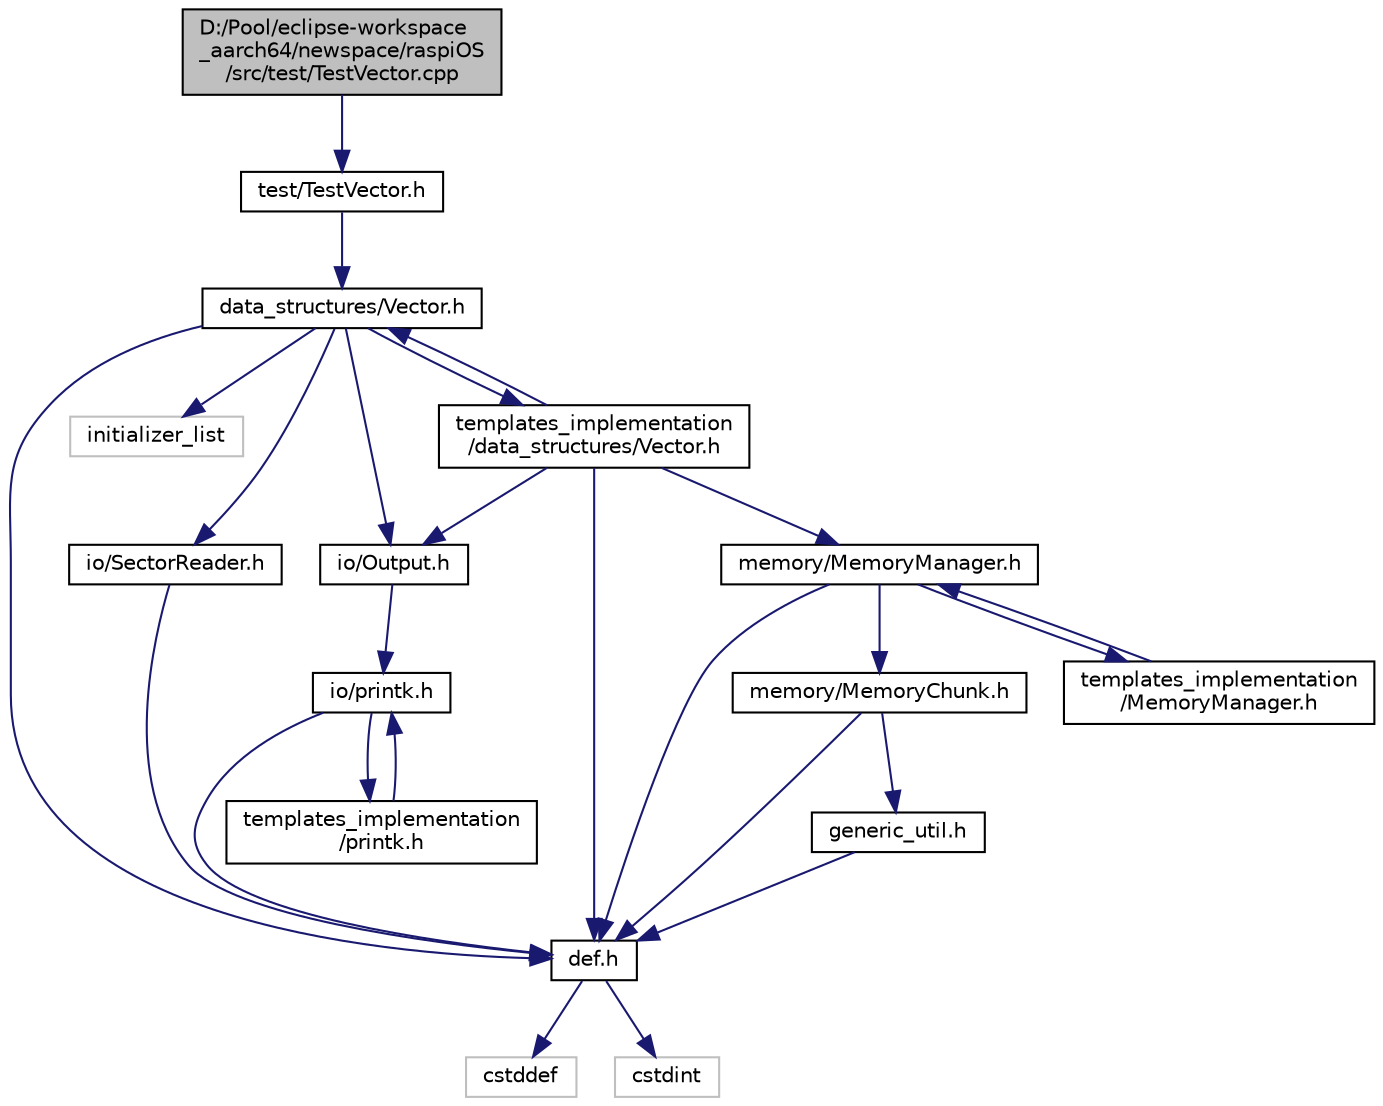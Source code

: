 digraph "D:/Pool/eclipse-workspace_aarch64/newspace/raspiOS/src/test/TestVector.cpp"
{
  edge [fontname="Helvetica",fontsize="10",labelfontname="Helvetica",labelfontsize="10"];
  node [fontname="Helvetica",fontsize="10",shape=record];
  Node4096 [label="D:/Pool/eclipse-workspace\l_aarch64/newspace/raspiOS\l/src/test/TestVector.cpp",height=0.2,width=0.4,color="black", fillcolor="grey75", style="filled", fontcolor="black"];
  Node4096 -> Node4097 [color="midnightblue",fontsize="10",style="solid",fontname="Helvetica"];
  Node4097 [label="test/TestVector.h",height=0.2,width=0.4,color="black", fillcolor="white", style="filled",URL="$d0/d4a/_test_vector_8h.html"];
  Node4097 -> Node4098 [color="midnightblue",fontsize="10",style="solid",fontname="Helvetica"];
  Node4098 [label="data_structures/Vector.h",height=0.2,width=0.4,color="black", fillcolor="white", style="filled",URL="$d0/d70/data__structures_2_vector_8h.html"];
  Node4098 -> Node4099 [color="midnightblue",fontsize="10",style="solid",fontname="Helvetica"];
  Node4099 [label="def.h",height=0.2,width=0.4,color="black", fillcolor="white", style="filled",URL="$d4/da4/def_8h.html"];
  Node4099 -> Node4100 [color="midnightblue",fontsize="10",style="solid",fontname="Helvetica"];
  Node4100 [label="cstddef",height=0.2,width=0.4,color="grey75", fillcolor="white", style="filled"];
  Node4099 -> Node4101 [color="midnightblue",fontsize="10",style="solid",fontname="Helvetica"];
  Node4101 [label="cstdint",height=0.2,width=0.4,color="grey75", fillcolor="white", style="filled"];
  Node4098 -> Node4102 [color="midnightblue",fontsize="10",style="solid",fontname="Helvetica"];
  Node4102 [label="initializer_list",height=0.2,width=0.4,color="grey75", fillcolor="white", style="filled"];
  Node4098 -> Node4103 [color="midnightblue",fontsize="10",style="solid",fontname="Helvetica"];
  Node4103 [label="io/SectorReader.h",height=0.2,width=0.4,color="black", fillcolor="white", style="filled",URL="$db/d73/_sector_reader_8h.html"];
  Node4103 -> Node4099 [color="midnightblue",fontsize="10",style="solid",fontname="Helvetica"];
  Node4098 -> Node4104 [color="midnightblue",fontsize="10",style="solid",fontname="Helvetica"];
  Node4104 [label="io/Output.h",height=0.2,width=0.4,color="black", fillcolor="white", style="filled",URL="$d6/d77/_output_8h.html"];
  Node4104 -> Node4105 [color="midnightblue",fontsize="10",style="solid",fontname="Helvetica"];
  Node4105 [label="io/printk.h",height=0.2,width=0.4,color="black", fillcolor="white", style="filled",URL="$dd/d17/io_2printk_8h.html"];
  Node4105 -> Node4099 [color="midnightblue",fontsize="10",style="solid",fontname="Helvetica"];
  Node4105 -> Node4106 [color="midnightblue",fontsize="10",style="solid",fontname="Helvetica"];
  Node4106 [label="templates_implementation\l/printk.h",height=0.2,width=0.4,color="black", fillcolor="white", style="filled",URL="$d7/d95/templates__implementation_2printk_8h.html"];
  Node4106 -> Node4105 [color="midnightblue",fontsize="10",style="solid",fontname="Helvetica"];
  Node4098 -> Node4107 [color="midnightblue",fontsize="10",style="solid",fontname="Helvetica"];
  Node4107 [label="templates_implementation\l/data_structures/Vector.h",height=0.2,width=0.4,color="black", fillcolor="white", style="filled",URL="$d6/d5d/templates__implementation_2data__structures_2_vector_8h.html"];
  Node4107 -> Node4099 [color="midnightblue",fontsize="10",style="solid",fontname="Helvetica"];
  Node4107 -> Node4098 [color="midnightblue",fontsize="10",style="solid",fontname="Helvetica"];
  Node4107 -> Node4108 [color="midnightblue",fontsize="10",style="solid",fontname="Helvetica"];
  Node4108 [label="memory/MemoryManager.h",height=0.2,width=0.4,color="black", fillcolor="white", style="filled",URL="$d6/d76/memory_2_memory_manager_8h.html"];
  Node4108 -> Node4099 [color="midnightblue",fontsize="10",style="solid",fontname="Helvetica"];
  Node4108 -> Node4109 [color="midnightblue",fontsize="10",style="solid",fontname="Helvetica"];
  Node4109 [label="memory/MemoryChunk.h",height=0.2,width=0.4,color="black", fillcolor="white", style="filled",URL="$d9/df6/_memory_chunk_8h.html"];
  Node4109 -> Node4099 [color="midnightblue",fontsize="10",style="solid",fontname="Helvetica"];
  Node4109 -> Node4110 [color="midnightblue",fontsize="10",style="solid",fontname="Helvetica"];
  Node4110 [label="generic_util.h",height=0.2,width=0.4,color="black", fillcolor="white", style="filled",URL="$d6/d93/generic__util_8h.html"];
  Node4110 -> Node4099 [color="midnightblue",fontsize="10",style="solid",fontname="Helvetica"];
  Node4108 -> Node4111 [color="midnightblue",fontsize="10",style="solid",fontname="Helvetica"];
  Node4111 [label="templates_implementation\l/MemoryManager.h",height=0.2,width=0.4,color="black", fillcolor="white", style="filled",URL="$dd/d2b/templates__implementation_2_memory_manager_8h.html"];
  Node4111 -> Node4108 [color="midnightblue",fontsize="10",style="solid",fontname="Helvetica"];
  Node4107 -> Node4104 [color="midnightblue",fontsize="10",style="solid",fontname="Helvetica"];
}
